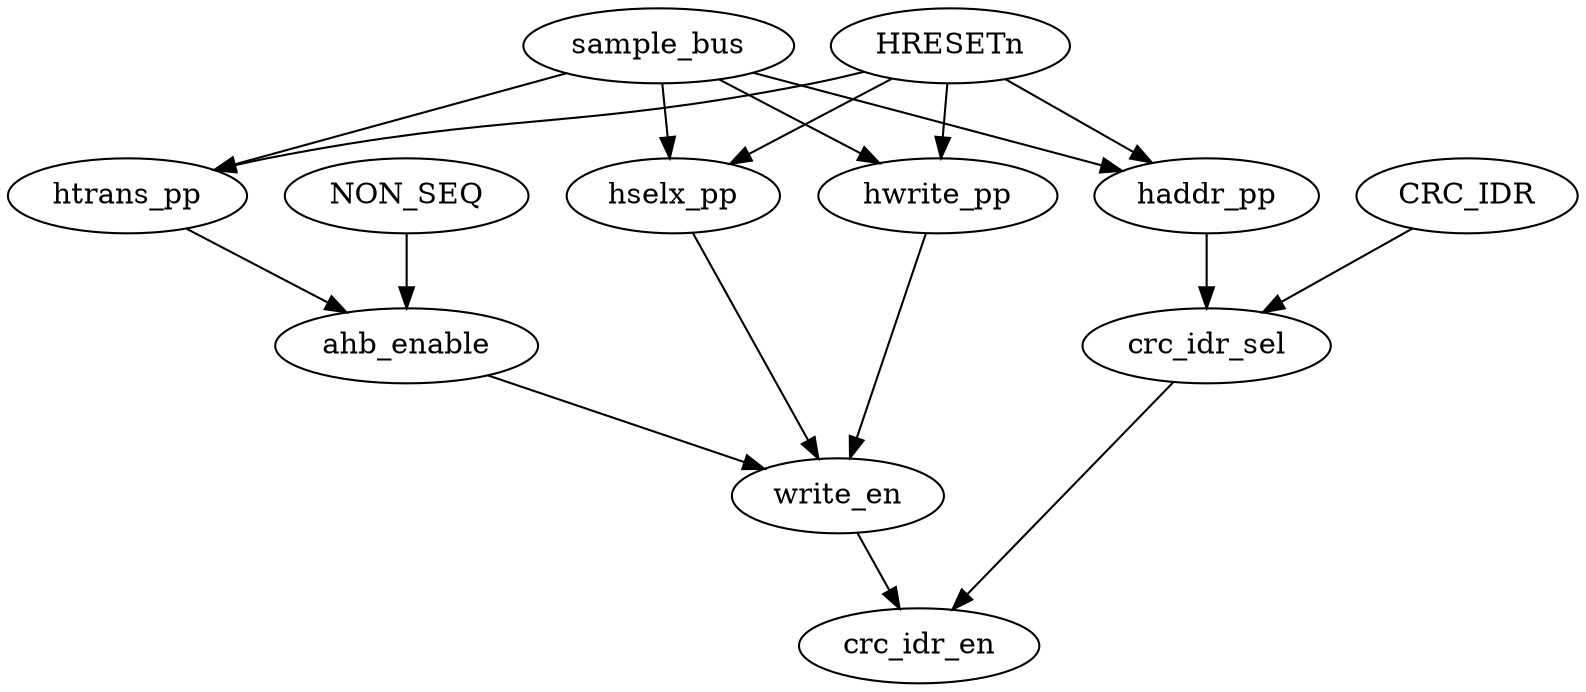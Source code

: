 strict digraph "" {
	hwrite_pp	 [complexity=7,
		importance=0.0708555020299,
		rank=0.0101222145757];
	write_en	 [complexity=3,
		importance=0.0485536800961,
		rank=0.016184560032];
	hwrite_pp -> write_en;
	CRC_IDR	 [complexity=6,
		importance=0.0493199341488,
		rank=0.0082199890248];
	crc_idr_sel	 [complexity=3,
		importance=0.0380748961064,
		rank=0.0126916320355];
	CRC_IDR -> crc_idr_sel;
	NON_SEQ	 [complexity=10,
		importance=0.0878171608723,
		rank=0.00878171608723];
	ahb_enable	 [complexity=7,
		importance=0.0765721228299,
		rank=0.01093887469];
	NON_SEQ -> ahb_enable;
	hselx_pp	 [complexity=7,
		importance=0.0715583190542,
		rank=0.0102226170077];
	hselx_pp -> write_en;
	crc_idr_en	 [complexity=0,
		importance=0.0189771481698,
		rank=0.0];
	write_en -> crc_idr_en;
	ahb_enable -> write_en;
	sample_bus	 [complexity=7,
		importance=0.107698728648,
		rank=0.015385532664];
	sample_bus -> hwrite_pp;
	sample_bus -> hselx_pp;
	haddr_pp	 [complexity=6,
		importance=0.0603767180401,
		rank=0.01006278634];
	sample_bus -> haddr_pp;
	htrans_pp	 [complexity=10,
		importance=0.0988739447636,
		rank=0.00988739447636];
	sample_bus -> htrans_pp;
	haddr_pp -> crc_idr_sel;
	crc_idr_sel -> crc_idr_en;
	htrans_pp -> ahb_enable;
	HRESETn	 [complexity=7,
		importance=0.0716217560826,
		rank=0.0102316794404];
	HRESETn -> hwrite_pp;
	HRESETn -> hselx_pp;
	HRESETn -> haddr_pp;
	HRESETn -> htrans_pp;
}

